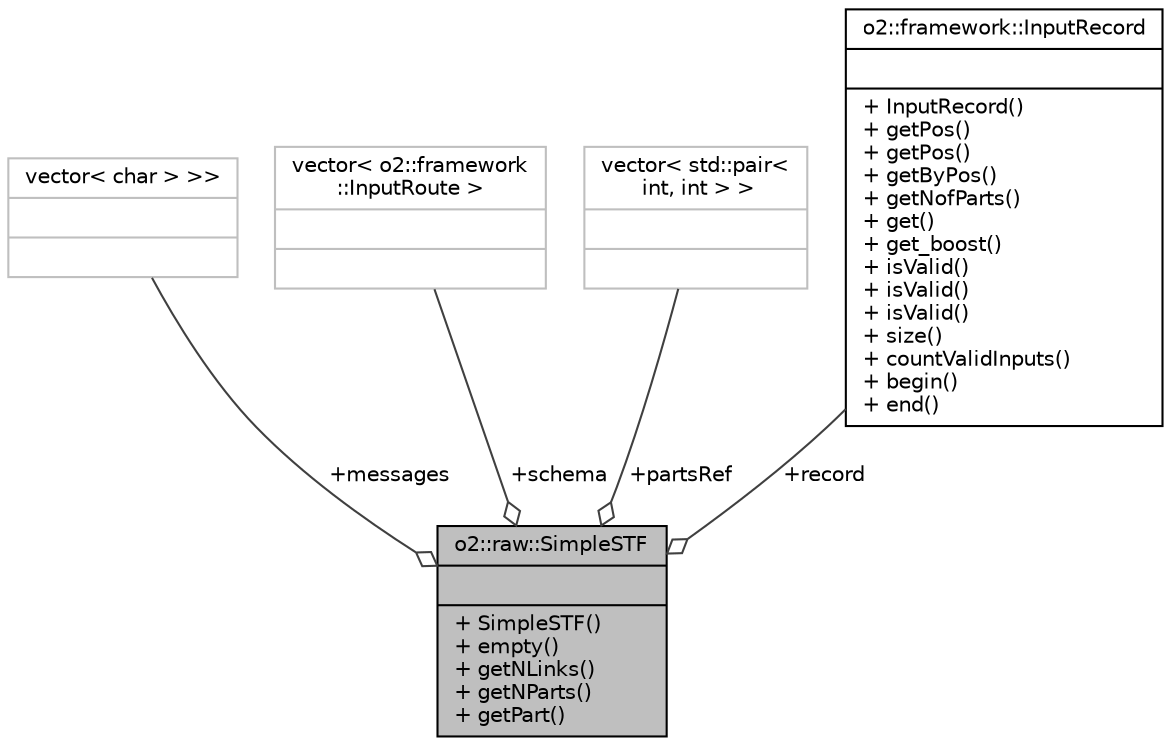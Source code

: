 digraph "o2::raw::SimpleSTF"
{
 // INTERACTIVE_SVG=YES
  bgcolor="transparent";
  edge [fontname="Helvetica",fontsize="10",labelfontname="Helvetica",labelfontsize="10"];
  node [fontname="Helvetica",fontsize="10",shape=record];
  Node1 [label="{o2::raw::SimpleSTF\n||+ SimpleSTF()\l+ empty()\l+ getNLinks()\l+ getNParts()\l+ getPart()\l}",height=0.2,width=0.4,color="black", fillcolor="grey75", style="filled", fontcolor="black"];
  Node2 -> Node1 [color="grey25",fontsize="10",style="solid",label=" +messages" ,arrowhead="odiamond",fontname="Helvetica"];
  Node2 [label="{vector\< char \> \>\>\n||}",height=0.2,width=0.4,color="grey75"];
  Node3 -> Node1 [color="grey25",fontsize="10",style="solid",label=" +schema" ,arrowhead="odiamond",fontname="Helvetica"];
  Node3 [label="{vector\< o2::framework\l::InputRoute \>\n||}",height=0.2,width=0.4,color="grey75"];
  Node4 -> Node1 [color="grey25",fontsize="10",style="solid",label=" +partsRef" ,arrowhead="odiamond",fontname="Helvetica"];
  Node4 [label="{vector\< std::pair\<\l int, int \> \>\n||}",height=0.2,width=0.4,color="grey75"];
  Node5 -> Node1 [color="grey25",fontsize="10",style="solid",label=" +record" ,arrowhead="odiamond",fontname="Helvetica"];
  Node5 [label="{o2::framework::InputRecord\n||+ InputRecord()\l+ getPos()\l+ getPos()\l+ getByPos()\l+ getNofParts()\l+ get()\l+ get_boost()\l+ isValid()\l+ isValid()\l+ isValid()\l+ size()\l+ countValidInputs()\l+ begin()\l+ end()\l}",height=0.2,width=0.4,color="black",URL="$df/d24/classo2_1_1framework_1_1InputRecord.html",tooltip="The input API of the Data Processing Layer This class holds the inputs which are valid for processing..."];
}
